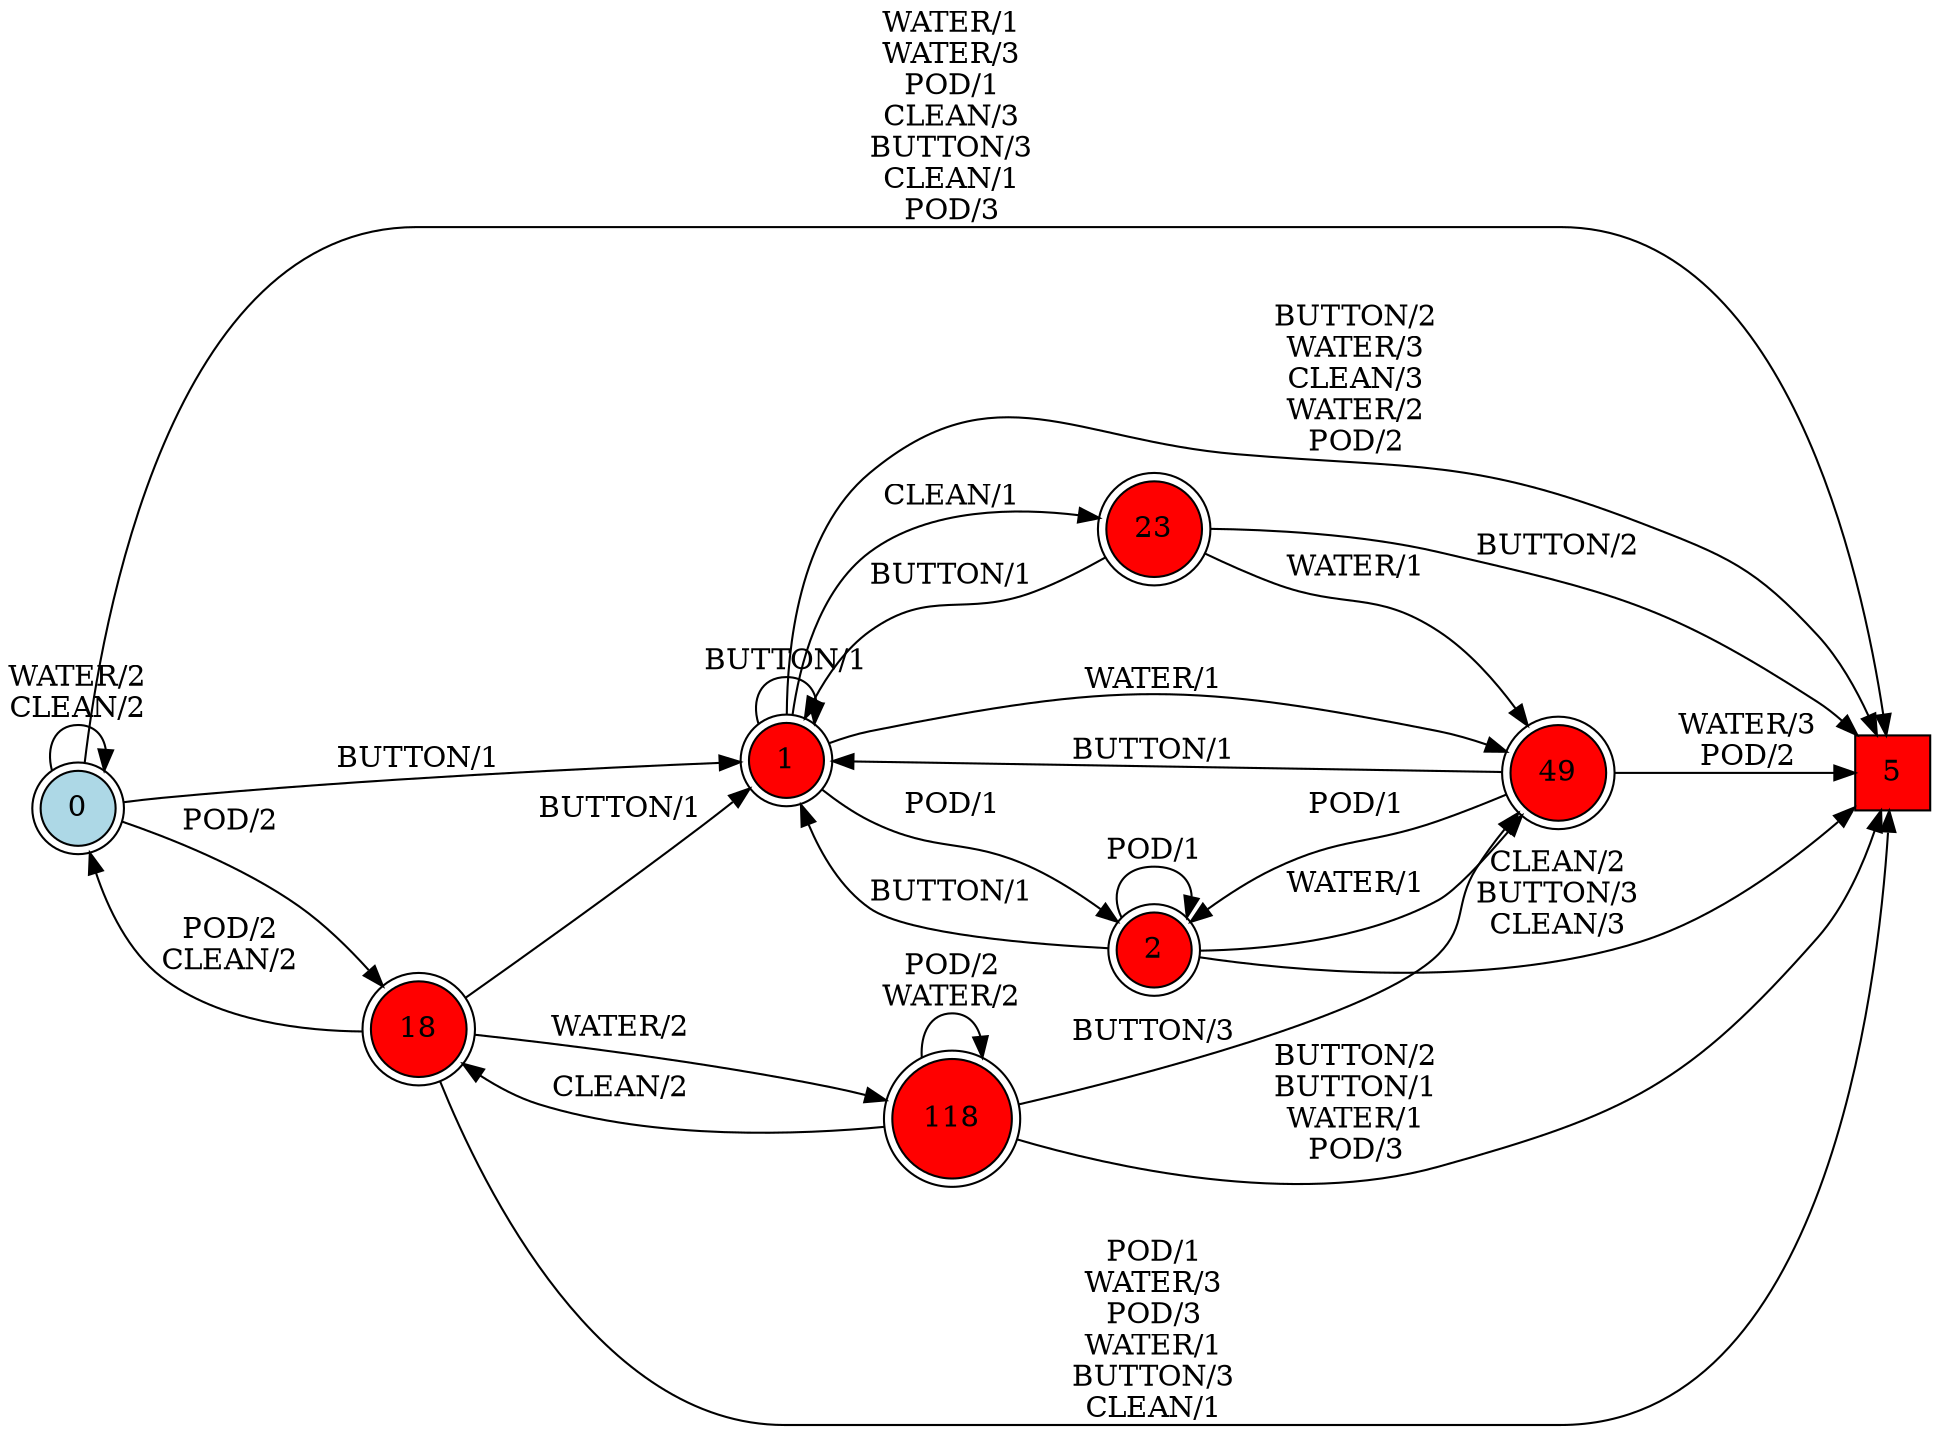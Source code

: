 digraph G {
  rankdir=LR;
  node [shape=circle, style=filled, fillcolor=white];
  "0" [isInitial=True, fillcolor=lightblue, shape=doublecircle];
  "1" [fillcolor=red, shape=doublecircle];
  "2" [fillcolor=red, shape=doublecircle];
  "5" [fillcolor=red, shape=square];
  "18" [fillcolor=red, shape=doublecircle];
  "23" [fillcolor=red, shape=doublecircle];
  "49" [fillcolor=red, shape=doublecircle];
  "118" [fillcolor=red, shape=doublecircle];
  "0" -> "1" [label="BUTTON/1"];
  "0" -> "18" [label="POD/2"];
  "0" -> "5" [label="WATER/1\nWATER/3\nPOD/1\nCLEAN/3\nBUTTON/3\nCLEAN/1\nPOD/3"];
  "0" -> "0" [label="WATER/2\nCLEAN/2"];
  "1" -> "2" [label="POD/1"];
  "1" -> "23" [label="CLEAN/1"];
  "1" -> "49" [label="WATER/1"];
  "1" -> "5" [label="BUTTON/2\nWATER/3\nCLEAN/3\nWATER/2\nPOD/2"];
  "1" -> "1" [label="BUTTON/1"];
  "2" -> "5" [label="CLEAN/2\nBUTTON/3\nCLEAN/3"];
  "2" -> "49" [label="WATER/1"];
  "2" -> "2" [label="POD/1"];
  "2" -> "1" [label="BUTTON/1"];
  "18" -> "5" [label="POD/1\nWATER/3\nPOD/3\nWATER/1\nBUTTON/3\nCLEAN/1"];
  "18" -> "118" [label="WATER/2"];
  "18" -> "0" [label="POD/2\nCLEAN/2"];
  "18" -> "1" [label="BUTTON/1"];
  "23" -> "5" [label="BUTTON/2"];
  "23" -> "49" [label="WATER/1"];
  "23" -> "1" [label="BUTTON/1"];
  "49" -> "5" [label="WATER/3\nPOD/2"];
  "49" -> "1" [label="BUTTON/1"];
  "49" -> "2" [label="POD/1"];
  "118" -> "5" [label="BUTTON/2\nBUTTON/1\nWATER/1\nPOD/3"];
  "118" -> "18" [label="CLEAN/2"];
  "118" -> "118" [label="POD/2\nWATER/2"];
  "118" -> "49" [label="BUTTON/3"];
}
